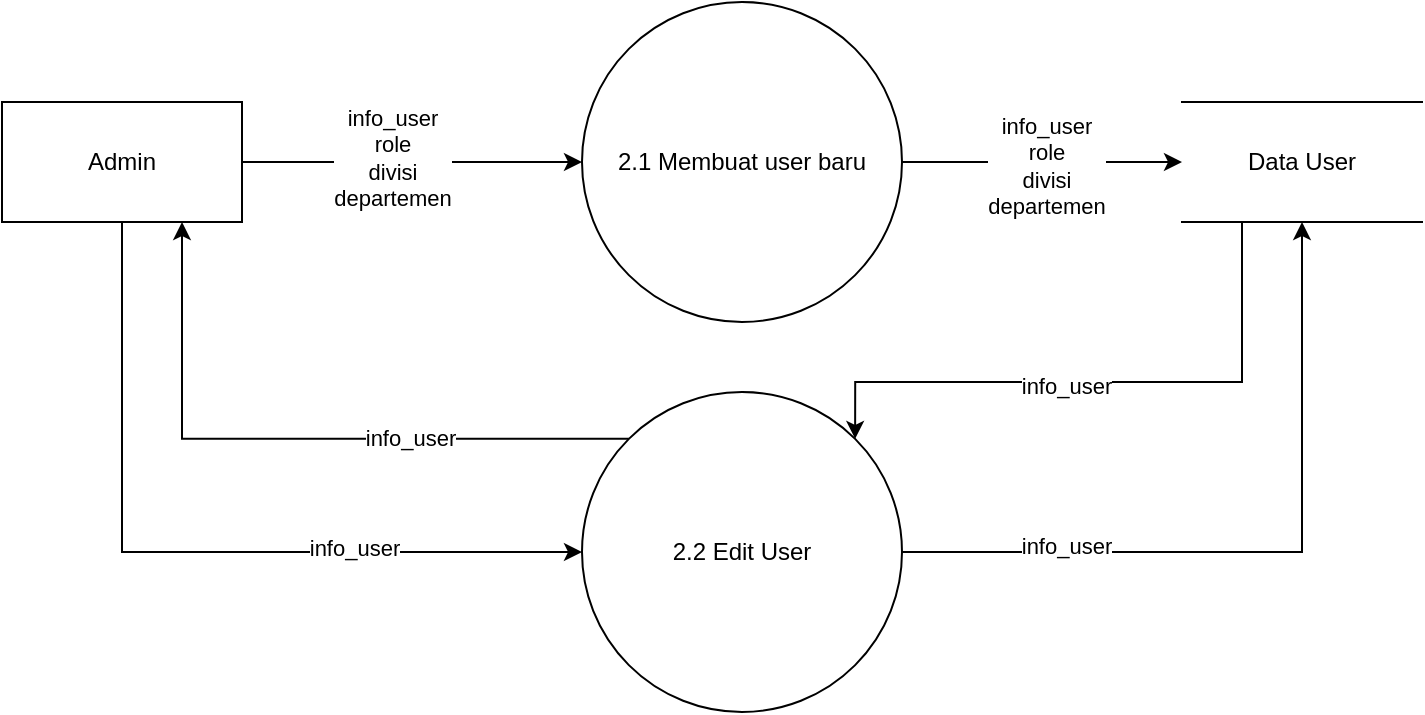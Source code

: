 <mxfile version="22.1.18" type="github" pages="2">
  <diagram name="Page-1" id="0uIKIOV5b1PrIV4Gc08T">
    <mxGraphModel dx="1434" dy="774" grid="1" gridSize="10" guides="1" tooltips="1" connect="1" arrows="1" fold="1" page="1" pageScale="1" pageWidth="1100" pageHeight="850" math="0" shadow="0">
      <root>
        <mxCell id="0" />
        <mxCell id="1" parent="0" />
        <mxCell id="DyjtxdJUoET0niv8HEgm-1" style="edgeStyle=orthogonalEdgeStyle;rounded=0;orthogonalLoop=1;jettySize=auto;html=1;exitX=1;exitY=0.5;exitDx=0;exitDy=0;entryX=0;entryY=0.5;entryDx=0;entryDy=0;" parent="1" source="DyjtxdJUoET0niv8HEgm-5" target="DyjtxdJUoET0niv8HEgm-11" edge="1">
          <mxGeometry relative="1" as="geometry" />
        </mxCell>
        <mxCell id="DyjtxdJUoET0niv8HEgm-2" value="&lt;div&gt;info_user&lt;/div&gt;&lt;div&gt;role&lt;/div&gt;&lt;div&gt;divisi&lt;/div&gt;&lt;div&gt;departemen&lt;br&gt;&lt;/div&gt;" style="edgeLabel;html=1;align=center;verticalAlign=middle;resizable=0;points=[];" parent="DyjtxdJUoET0niv8HEgm-1" vertex="1" connectable="0">
          <mxGeometry x="-0.118" y="2" relative="1" as="geometry">
            <mxPoint as="offset" />
          </mxGeometry>
        </mxCell>
        <mxCell id="DyjtxdJUoET0niv8HEgm-3" style="edgeStyle=orthogonalEdgeStyle;rounded=0;orthogonalLoop=1;jettySize=auto;html=1;exitX=0.5;exitY=1;exitDx=0;exitDy=0;entryX=0;entryY=0.5;entryDx=0;entryDy=0;" parent="1" source="DyjtxdJUoET0niv8HEgm-5" target="DyjtxdJUoET0niv8HEgm-16" edge="1">
          <mxGeometry relative="1" as="geometry" />
        </mxCell>
        <mxCell id="DyjtxdJUoET0niv8HEgm-4" value="info_user" style="edgeLabel;html=1;align=center;verticalAlign=middle;resizable=0;points=[];" parent="DyjtxdJUoET0niv8HEgm-3" vertex="1" connectable="0">
          <mxGeometry x="0.423" y="2" relative="1" as="geometry">
            <mxPoint as="offset" />
          </mxGeometry>
        </mxCell>
        <mxCell id="DyjtxdJUoET0niv8HEgm-5" value="Admin" style="rounded=0;whiteSpace=wrap;html=1;" parent="1" vertex="1">
          <mxGeometry x="170" y="200" width="120" height="60" as="geometry" />
        </mxCell>
        <mxCell id="DyjtxdJUoET0niv8HEgm-6" style="edgeStyle=orthogonalEdgeStyle;rounded=0;orthogonalLoop=1;jettySize=auto;html=1;exitX=0.25;exitY=1;exitDx=0;exitDy=0;entryX=1;entryY=0;entryDx=0;entryDy=0;" parent="1" source="DyjtxdJUoET0niv8HEgm-8" target="DyjtxdJUoET0niv8HEgm-16" edge="1">
          <mxGeometry relative="1" as="geometry">
            <mxPoint x="640" y="360" as="targetPoint" />
            <Array as="points">
              <mxPoint x="790" y="340" />
              <mxPoint x="597" y="340" />
            </Array>
          </mxGeometry>
        </mxCell>
        <mxCell id="DyjtxdJUoET0niv8HEgm-7" value="info_user" style="edgeLabel;html=1;align=center;verticalAlign=middle;resizable=0;points=[];" parent="DyjtxdJUoET0niv8HEgm-6" vertex="1" connectable="0">
          <mxGeometry x="0.113" y="2" relative="1" as="geometry">
            <mxPoint as="offset" />
          </mxGeometry>
        </mxCell>
        <mxCell id="DyjtxdJUoET0niv8HEgm-8" value="Data User" style="shape=partialRectangle;whiteSpace=wrap;html=1;left=0;right=0;fillColor=none;" parent="1" vertex="1">
          <mxGeometry x="760" y="200" width="120" height="60" as="geometry" />
        </mxCell>
        <mxCell id="DyjtxdJUoET0niv8HEgm-9" style="edgeStyle=orthogonalEdgeStyle;rounded=0;orthogonalLoop=1;jettySize=auto;html=1;exitX=1;exitY=0.5;exitDx=0;exitDy=0;entryX=0;entryY=0.5;entryDx=0;entryDy=0;" parent="1" source="DyjtxdJUoET0niv8HEgm-11" target="DyjtxdJUoET0niv8HEgm-8" edge="1">
          <mxGeometry relative="1" as="geometry" />
        </mxCell>
        <mxCell id="DyjtxdJUoET0niv8HEgm-10" value="&lt;div&gt;info_user&lt;/div&gt;&lt;div&gt;role&lt;/div&gt;&lt;div&gt;divisi&lt;/div&gt;&lt;div&gt;departemen&lt;br&gt;&lt;/div&gt;" style="edgeLabel;html=1;align=center;verticalAlign=middle;resizable=0;points=[];" parent="DyjtxdJUoET0niv8HEgm-9" vertex="1" connectable="0">
          <mxGeometry x="0.02" y="-2" relative="1" as="geometry">
            <mxPoint as="offset" />
          </mxGeometry>
        </mxCell>
        <mxCell id="DyjtxdJUoET0niv8HEgm-11" value="2.1 Membuat user baru" style="ellipse;whiteSpace=wrap;html=1;aspect=fixed;" parent="1" vertex="1">
          <mxGeometry x="460" y="150" width="160" height="160" as="geometry" />
        </mxCell>
        <mxCell id="DyjtxdJUoET0niv8HEgm-12" style="edgeStyle=orthogonalEdgeStyle;rounded=0;orthogonalLoop=1;jettySize=auto;html=1;exitX=0;exitY=0;exitDx=0;exitDy=0;entryX=0.75;entryY=1;entryDx=0;entryDy=0;" parent="1" source="DyjtxdJUoET0niv8HEgm-16" target="DyjtxdJUoET0niv8HEgm-5" edge="1">
          <mxGeometry relative="1" as="geometry" />
        </mxCell>
        <mxCell id="DyjtxdJUoET0niv8HEgm-13" value="info_user" style="edgeLabel;html=1;align=center;verticalAlign=middle;resizable=0;points=[];" parent="DyjtxdJUoET0niv8HEgm-12" vertex="1" connectable="0">
          <mxGeometry x="-0.34" y="-1" relative="1" as="geometry">
            <mxPoint as="offset" />
          </mxGeometry>
        </mxCell>
        <mxCell id="DyjtxdJUoET0niv8HEgm-14" style="edgeStyle=orthogonalEdgeStyle;rounded=0;orthogonalLoop=1;jettySize=auto;html=1;exitX=1;exitY=0.5;exitDx=0;exitDy=0;entryX=0.5;entryY=1;entryDx=0;entryDy=0;" parent="1" source="DyjtxdJUoET0niv8HEgm-16" target="DyjtxdJUoET0niv8HEgm-8" edge="1">
          <mxGeometry relative="1" as="geometry" />
        </mxCell>
        <mxCell id="DyjtxdJUoET0niv8HEgm-15" value="info_user" style="edgeLabel;html=1;align=center;verticalAlign=middle;resizable=0;points=[];" parent="DyjtxdJUoET0niv8HEgm-14" vertex="1" connectable="0">
          <mxGeometry x="-0.551" y="3" relative="1" as="geometry">
            <mxPoint as="offset" />
          </mxGeometry>
        </mxCell>
        <mxCell id="DyjtxdJUoET0niv8HEgm-16" value="2.2 Edit User" style="ellipse;whiteSpace=wrap;html=1;aspect=fixed;" parent="1" vertex="1">
          <mxGeometry x="460" y="345" width="160" height="160" as="geometry" />
        </mxCell>
      </root>
    </mxGraphModel>
  </diagram>
  <diagram id="onw08euEnnqNU6uuAsTk" name="after revisi">
    <mxGraphModel dx="1434" dy="774" grid="1" gridSize="10" guides="1" tooltips="1" connect="1" arrows="1" fold="1" page="1" pageScale="1" pageWidth="1100" pageHeight="850" math="0" shadow="0">
      <root>
        <mxCell id="0" />
        <mxCell id="1" parent="0" />
        <mxCell id="T9gdsvnP6TmOyUFSmIKF-1" style="edgeStyle=orthogonalEdgeStyle;rounded=0;orthogonalLoop=1;jettySize=auto;html=1;exitX=1;exitY=0.5;exitDx=0;exitDy=0;entryX=0;entryY=0.5;entryDx=0;entryDy=0;" edge="1" parent="1" source="T9gdsvnP6TmOyUFSmIKF-5" target="T9gdsvnP6TmOyUFSmIKF-11">
          <mxGeometry relative="1" as="geometry" />
        </mxCell>
        <mxCell id="T9gdsvnP6TmOyUFSmIKF-2" value="data_user_baru" style="edgeLabel;html=1;align=center;verticalAlign=middle;resizable=0;points=[];" vertex="1" connectable="0" parent="T9gdsvnP6TmOyUFSmIKF-1">
          <mxGeometry x="-0.118" y="2" relative="1" as="geometry">
            <mxPoint as="offset" />
          </mxGeometry>
        </mxCell>
        <mxCell id="T9gdsvnP6TmOyUFSmIKF-5" value="Admin" style="rounded=0;whiteSpace=wrap;html=1;" vertex="1" parent="1">
          <mxGeometry x="170" y="200" width="120" height="60" as="geometry" />
        </mxCell>
        <mxCell id="T9gdsvnP6TmOyUFSmIKF-8" value="Data User" style="shape=partialRectangle;whiteSpace=wrap;html=1;left=0;right=0;fillColor=none;" vertex="1" parent="1">
          <mxGeometry x="760" y="200" width="120" height="60" as="geometry" />
        </mxCell>
        <mxCell id="T9gdsvnP6TmOyUFSmIKF-9" style="edgeStyle=orthogonalEdgeStyle;rounded=0;orthogonalLoop=1;jettySize=auto;html=1;exitX=1;exitY=0.5;exitDx=0;exitDy=0;entryX=0;entryY=0.5;entryDx=0;entryDy=0;" edge="1" parent="1" source="T9gdsvnP6TmOyUFSmIKF-11" target="T9gdsvnP6TmOyUFSmIKF-8">
          <mxGeometry relative="1" as="geometry" />
        </mxCell>
        <mxCell id="T9gdsvnP6TmOyUFSmIKF-10" value="data_user" style="edgeLabel;html=1;align=center;verticalAlign=middle;resizable=0;points=[];" vertex="1" connectable="0" parent="T9gdsvnP6TmOyUFSmIKF-9">
          <mxGeometry x="0.02" y="-2" relative="1" as="geometry">
            <mxPoint as="offset" />
          </mxGeometry>
        </mxCell>
        <mxCell id="T9gdsvnP6TmOyUFSmIKF-11" value="2.1 Membuat user baru" style="ellipse;whiteSpace=wrap;html=1;aspect=fixed;" vertex="1" parent="1">
          <mxGeometry x="460" y="150" width="160" height="160" as="geometry" />
        </mxCell>
      </root>
    </mxGraphModel>
  </diagram>
</mxfile>
